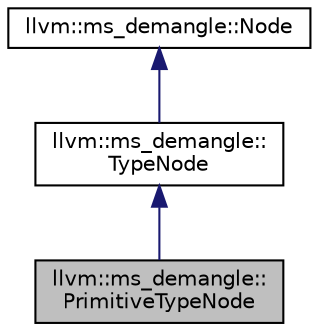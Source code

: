 digraph "llvm::ms_demangle::PrimitiveTypeNode"
{
 // LATEX_PDF_SIZE
  bgcolor="transparent";
  edge [fontname="Helvetica",fontsize="10",labelfontname="Helvetica",labelfontsize="10"];
  node [fontname="Helvetica",fontsize="10",shape="box"];
  Node1 [label="llvm::ms_demangle::\lPrimitiveTypeNode",height=0.2,width=0.4,color="black", fillcolor="grey75", style="filled", fontcolor="black",tooltip=" "];
  Node2 -> Node1 [dir="back",color="midnightblue",fontsize="10",style="solid",fontname="Helvetica"];
  Node2 [label="llvm::ms_demangle::\lTypeNode",height=0.2,width=0.4,color="black",URL="$structllvm_1_1ms__demangle_1_1TypeNode.html",tooltip=" "];
  Node3 -> Node2 [dir="back",color="midnightblue",fontsize="10",style="solid",fontname="Helvetica"];
  Node3 [label="llvm::ms_demangle::Node",height=0.2,width=0.4,color="black",URL="$structllvm_1_1ms__demangle_1_1Node.html",tooltip=" "];
}
